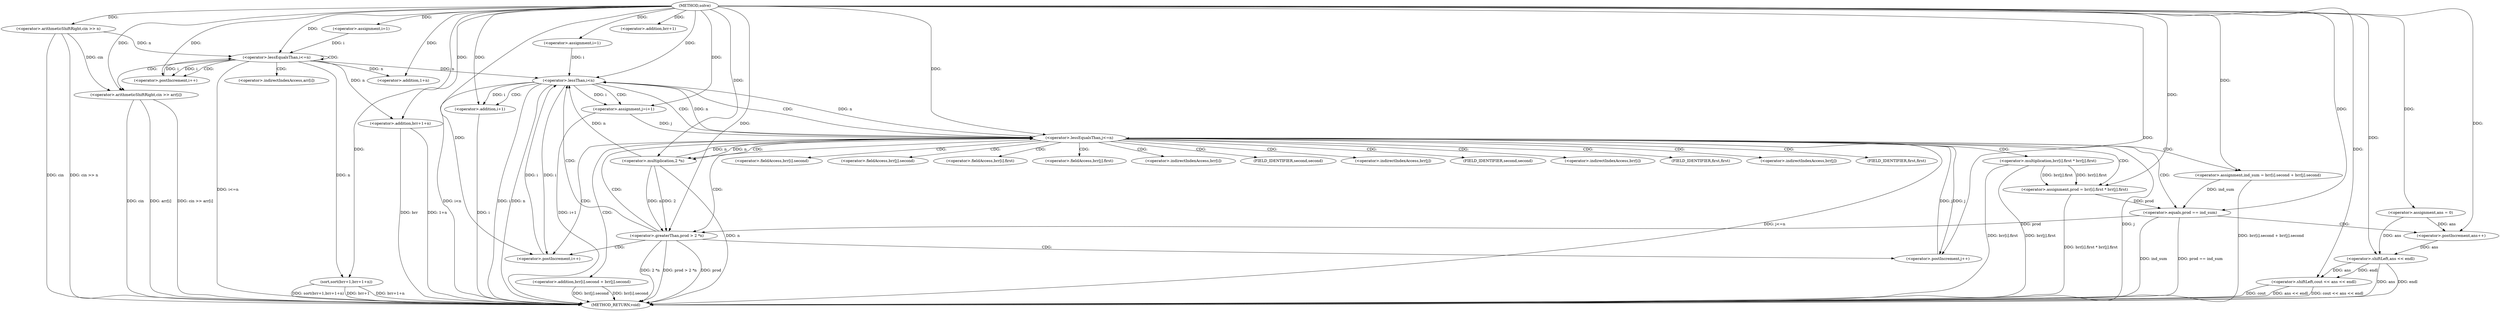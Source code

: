 digraph "solve" {  
"1000175" [label = "(METHOD,solve)" ]
"1000284" [label = "(METHOD_RETURN,void)" ]
"1000178" [label = "(<operator>.arithmeticShiftRight,cin >> n)" ]
"1000200" [label = "(sort,sort(brr+1,brr+1+n))" ]
"1000210" [label = "(<operator>.assignment,ans = 0)" ]
"1000279" [label = "(<operator>.shiftLeft,cout << ans << endl)" ]
"1000185" [label = "(<operator>.assignment,i=1)" ]
"1000188" [label = "(<operator>.lessEqualsThan,i<=n)" ]
"1000191" [label = "(<operator>.postIncrement,i++)" ]
"1000215" [label = "(<operator>.assignment,i=1)" ]
"1000218" [label = "(<operator>.lessThan,i<n)" ]
"1000221" [label = "(<operator>.postIncrement,i++)" ]
"1000194" [label = "(<operator>.arithmeticShiftRight,cin >> arr[i])" ]
"1000201" [label = "(<operator>.addition,brr+1)" ]
"1000204" [label = "(<operator>.addition,brr+1+n)" ]
"1000281" [label = "(<operator>.shiftLeft,ans << endl)" ]
"1000206" [label = "(<operator>.addition,1+n)" ]
"1000226" [label = "(<operator>.assignment,j=i+1)" ]
"1000231" [label = "(<operator>.lessEqualsThan,j<=n)" ]
"1000234" [label = "(<operator>.postIncrement,j++)" ]
"1000238" [label = "(<operator>.assignment,ind_sum = brr[i].second + brr[j].second)" ]
"1000252" [label = "(<operator>.assignment,prod = brr[i].first * brr[j].first)" ]
"1000228" [label = "(<operator>.addition,i+1)" ]
"1000266" [label = "(<operator>.equals,prod == ind_sum)" ]
"1000269" [label = "(<operator>.postIncrement,ans++)" ]
"1000272" [label = "(<operator>.greaterThan,prod > 2 *n)" ]
"1000240" [label = "(<operator>.addition,brr[i].second + brr[j].second)" ]
"1000254" [label = "(<operator>.multiplication,brr[i].first * brr[j].first)" ]
"1000274" [label = "(<operator>.multiplication,2 *n)" ]
"1000196" [label = "(<operator>.indirectIndexAccess,arr[i])" ]
"1000241" [label = "(<operator>.fieldAccess,brr[i].second)" ]
"1000246" [label = "(<operator>.fieldAccess,brr[j].second)" ]
"1000255" [label = "(<operator>.fieldAccess,brr[i].first)" ]
"1000260" [label = "(<operator>.fieldAccess,brr[j].first)" ]
"1000242" [label = "(<operator>.indirectIndexAccess,brr[i])" ]
"1000245" [label = "(FIELD_IDENTIFIER,second,second)" ]
"1000247" [label = "(<operator>.indirectIndexAccess,brr[j])" ]
"1000250" [label = "(FIELD_IDENTIFIER,second,second)" ]
"1000256" [label = "(<operator>.indirectIndexAccess,brr[i])" ]
"1000259" [label = "(FIELD_IDENTIFIER,first,first)" ]
"1000261" [label = "(<operator>.indirectIndexAccess,brr[j])" ]
"1000264" [label = "(FIELD_IDENTIFIER,first,first)" ]
  "1000178" -> "1000284"  [ label = "DDG: cin"] 
  "1000178" -> "1000284"  [ label = "DDG: cin >> n"] 
  "1000188" -> "1000284"  [ label = "DDG: i<=n"] 
  "1000200" -> "1000284"  [ label = "DDG: brr+1"] 
  "1000204" -> "1000284"  [ label = "DDG: brr"] 
  "1000204" -> "1000284"  [ label = "DDG: 1+n"] 
  "1000200" -> "1000284"  [ label = "DDG: brr+1+n"] 
  "1000200" -> "1000284"  [ label = "DDG: sort(brr+1,brr+1+n)"] 
  "1000218" -> "1000284"  [ label = "DDG: i"] 
  "1000218" -> "1000284"  [ label = "DDG: n"] 
  "1000218" -> "1000284"  [ label = "DDG: i<n"] 
  "1000228" -> "1000284"  [ label = "DDG: i"] 
  "1000226" -> "1000284"  [ label = "DDG: i+1"] 
  "1000231" -> "1000284"  [ label = "DDG: j"] 
  "1000231" -> "1000284"  [ label = "DDG: j<=n"] 
  "1000240" -> "1000284"  [ label = "DDG: brr[i].second"] 
  "1000240" -> "1000284"  [ label = "DDG: brr[j].second"] 
  "1000238" -> "1000284"  [ label = "DDG: brr[i].second + brr[j].second"] 
  "1000254" -> "1000284"  [ label = "DDG: brr[i].first"] 
  "1000254" -> "1000284"  [ label = "DDG: brr[j].first"] 
  "1000252" -> "1000284"  [ label = "DDG: brr[i].first * brr[j].first"] 
  "1000266" -> "1000284"  [ label = "DDG: ind_sum"] 
  "1000266" -> "1000284"  [ label = "DDG: prod == ind_sum"] 
  "1000272" -> "1000284"  [ label = "DDG: prod"] 
  "1000274" -> "1000284"  [ label = "DDG: n"] 
  "1000272" -> "1000284"  [ label = "DDG: 2 *n"] 
  "1000272" -> "1000284"  [ label = "DDG: prod > 2 *n"] 
  "1000281" -> "1000284"  [ label = "DDG: ans"] 
  "1000279" -> "1000284"  [ label = "DDG: ans << endl"] 
  "1000279" -> "1000284"  [ label = "DDG: cout << ans << endl"] 
  "1000194" -> "1000284"  [ label = "DDG: cin"] 
  "1000194" -> "1000284"  [ label = "DDG: arr[i]"] 
  "1000194" -> "1000284"  [ label = "DDG: cin >> arr[i]"] 
  "1000279" -> "1000284"  [ label = "DDG: cout"] 
  "1000281" -> "1000284"  [ label = "DDG: endl"] 
  "1000175" -> "1000210"  [ label = "DDG: "] 
  "1000175" -> "1000178"  [ label = "DDG: "] 
  "1000175" -> "1000185"  [ label = "DDG: "] 
  "1000175" -> "1000200"  [ label = "DDG: "] 
  "1000188" -> "1000200"  [ label = "DDG: n"] 
  "1000175" -> "1000215"  [ label = "DDG: "] 
  "1000175" -> "1000279"  [ label = "DDG: "] 
  "1000281" -> "1000279"  [ label = "DDG: endl"] 
  "1000281" -> "1000279"  [ label = "DDG: ans"] 
  "1000185" -> "1000188"  [ label = "DDG: i"] 
  "1000191" -> "1000188"  [ label = "DDG: i"] 
  "1000175" -> "1000188"  [ label = "DDG: "] 
  "1000178" -> "1000188"  [ label = "DDG: n"] 
  "1000188" -> "1000191"  [ label = "DDG: i"] 
  "1000175" -> "1000191"  [ label = "DDG: "] 
  "1000175" -> "1000201"  [ label = "DDG: "] 
  "1000175" -> "1000204"  [ label = "DDG: "] 
  "1000188" -> "1000204"  [ label = "DDG: n"] 
  "1000215" -> "1000218"  [ label = "DDG: i"] 
  "1000221" -> "1000218"  [ label = "DDG: i"] 
  "1000175" -> "1000218"  [ label = "DDG: "] 
  "1000231" -> "1000218"  [ label = "DDG: n"] 
  "1000274" -> "1000218"  [ label = "DDG: n"] 
  "1000188" -> "1000218"  [ label = "DDG: n"] 
  "1000175" -> "1000221"  [ label = "DDG: "] 
  "1000218" -> "1000221"  [ label = "DDG: i"] 
  "1000210" -> "1000281"  [ label = "DDG: ans"] 
  "1000269" -> "1000281"  [ label = "DDG: ans"] 
  "1000175" -> "1000281"  [ label = "DDG: "] 
  "1000178" -> "1000194"  [ label = "DDG: cin"] 
  "1000175" -> "1000194"  [ label = "DDG: "] 
  "1000175" -> "1000206"  [ label = "DDG: "] 
  "1000188" -> "1000206"  [ label = "DDG: n"] 
  "1000175" -> "1000226"  [ label = "DDG: "] 
  "1000218" -> "1000226"  [ label = "DDG: i"] 
  "1000226" -> "1000231"  [ label = "DDG: j"] 
  "1000234" -> "1000231"  [ label = "DDG: j"] 
  "1000175" -> "1000231"  [ label = "DDG: "] 
  "1000218" -> "1000231"  [ label = "DDG: n"] 
  "1000274" -> "1000231"  [ label = "DDG: n"] 
  "1000231" -> "1000234"  [ label = "DDG: j"] 
  "1000175" -> "1000234"  [ label = "DDG: "] 
  "1000254" -> "1000252"  [ label = "DDG: brr[i].first"] 
  "1000254" -> "1000252"  [ label = "DDG: brr[j].first"] 
  "1000218" -> "1000228"  [ label = "DDG: i"] 
  "1000175" -> "1000228"  [ label = "DDG: "] 
  "1000175" -> "1000238"  [ label = "DDG: "] 
  "1000175" -> "1000252"  [ label = "DDG: "] 
  "1000252" -> "1000266"  [ label = "DDG: prod"] 
  "1000175" -> "1000266"  [ label = "DDG: "] 
  "1000238" -> "1000266"  [ label = "DDG: ind_sum"] 
  "1000210" -> "1000269"  [ label = "DDG: ans"] 
  "1000175" -> "1000269"  [ label = "DDG: "] 
  "1000266" -> "1000272"  [ label = "DDG: prod"] 
  "1000175" -> "1000272"  [ label = "DDG: "] 
  "1000274" -> "1000272"  [ label = "DDG: n"] 
  "1000274" -> "1000272"  [ label = "DDG: 2"] 
  "1000175" -> "1000274"  [ label = "DDG: "] 
  "1000231" -> "1000274"  [ label = "DDG: n"] 
  "1000188" -> "1000191"  [ label = "CDG: "] 
  "1000188" -> "1000196"  [ label = "CDG: "] 
  "1000188" -> "1000188"  [ label = "CDG: "] 
  "1000188" -> "1000194"  [ label = "CDG: "] 
  "1000218" -> "1000231"  [ label = "CDG: "] 
  "1000218" -> "1000226"  [ label = "CDG: "] 
  "1000218" -> "1000228"  [ label = "CDG: "] 
  "1000231" -> "1000247"  [ label = "CDG: "] 
  "1000231" -> "1000246"  [ label = "CDG: "] 
  "1000231" -> "1000238"  [ label = "CDG: "] 
  "1000231" -> "1000221"  [ label = "CDG: "] 
  "1000231" -> "1000260"  [ label = "CDG: "] 
  "1000231" -> "1000255"  [ label = "CDG: "] 
  "1000231" -> "1000274"  [ label = "CDG: "] 
  "1000231" -> "1000259"  [ label = "CDG: "] 
  "1000231" -> "1000266"  [ label = "CDG: "] 
  "1000231" -> "1000272"  [ label = "CDG: "] 
  "1000231" -> "1000254"  [ label = "CDG: "] 
  "1000231" -> "1000261"  [ label = "CDG: "] 
  "1000231" -> "1000242"  [ label = "CDG: "] 
  "1000231" -> "1000252"  [ label = "CDG: "] 
  "1000231" -> "1000250"  [ label = "CDG: "] 
  "1000231" -> "1000218"  [ label = "CDG: "] 
  "1000231" -> "1000241"  [ label = "CDG: "] 
  "1000231" -> "1000264"  [ label = "CDG: "] 
  "1000231" -> "1000240"  [ label = "CDG: "] 
  "1000231" -> "1000256"  [ label = "CDG: "] 
  "1000231" -> "1000245"  [ label = "CDG: "] 
  "1000266" -> "1000269"  [ label = "CDG: "] 
  "1000272" -> "1000234"  [ label = "CDG: "] 
  "1000272" -> "1000231"  [ label = "CDG: "] 
  "1000272" -> "1000221"  [ label = "CDG: "] 
  "1000272" -> "1000218"  [ label = "CDG: "] 
}
